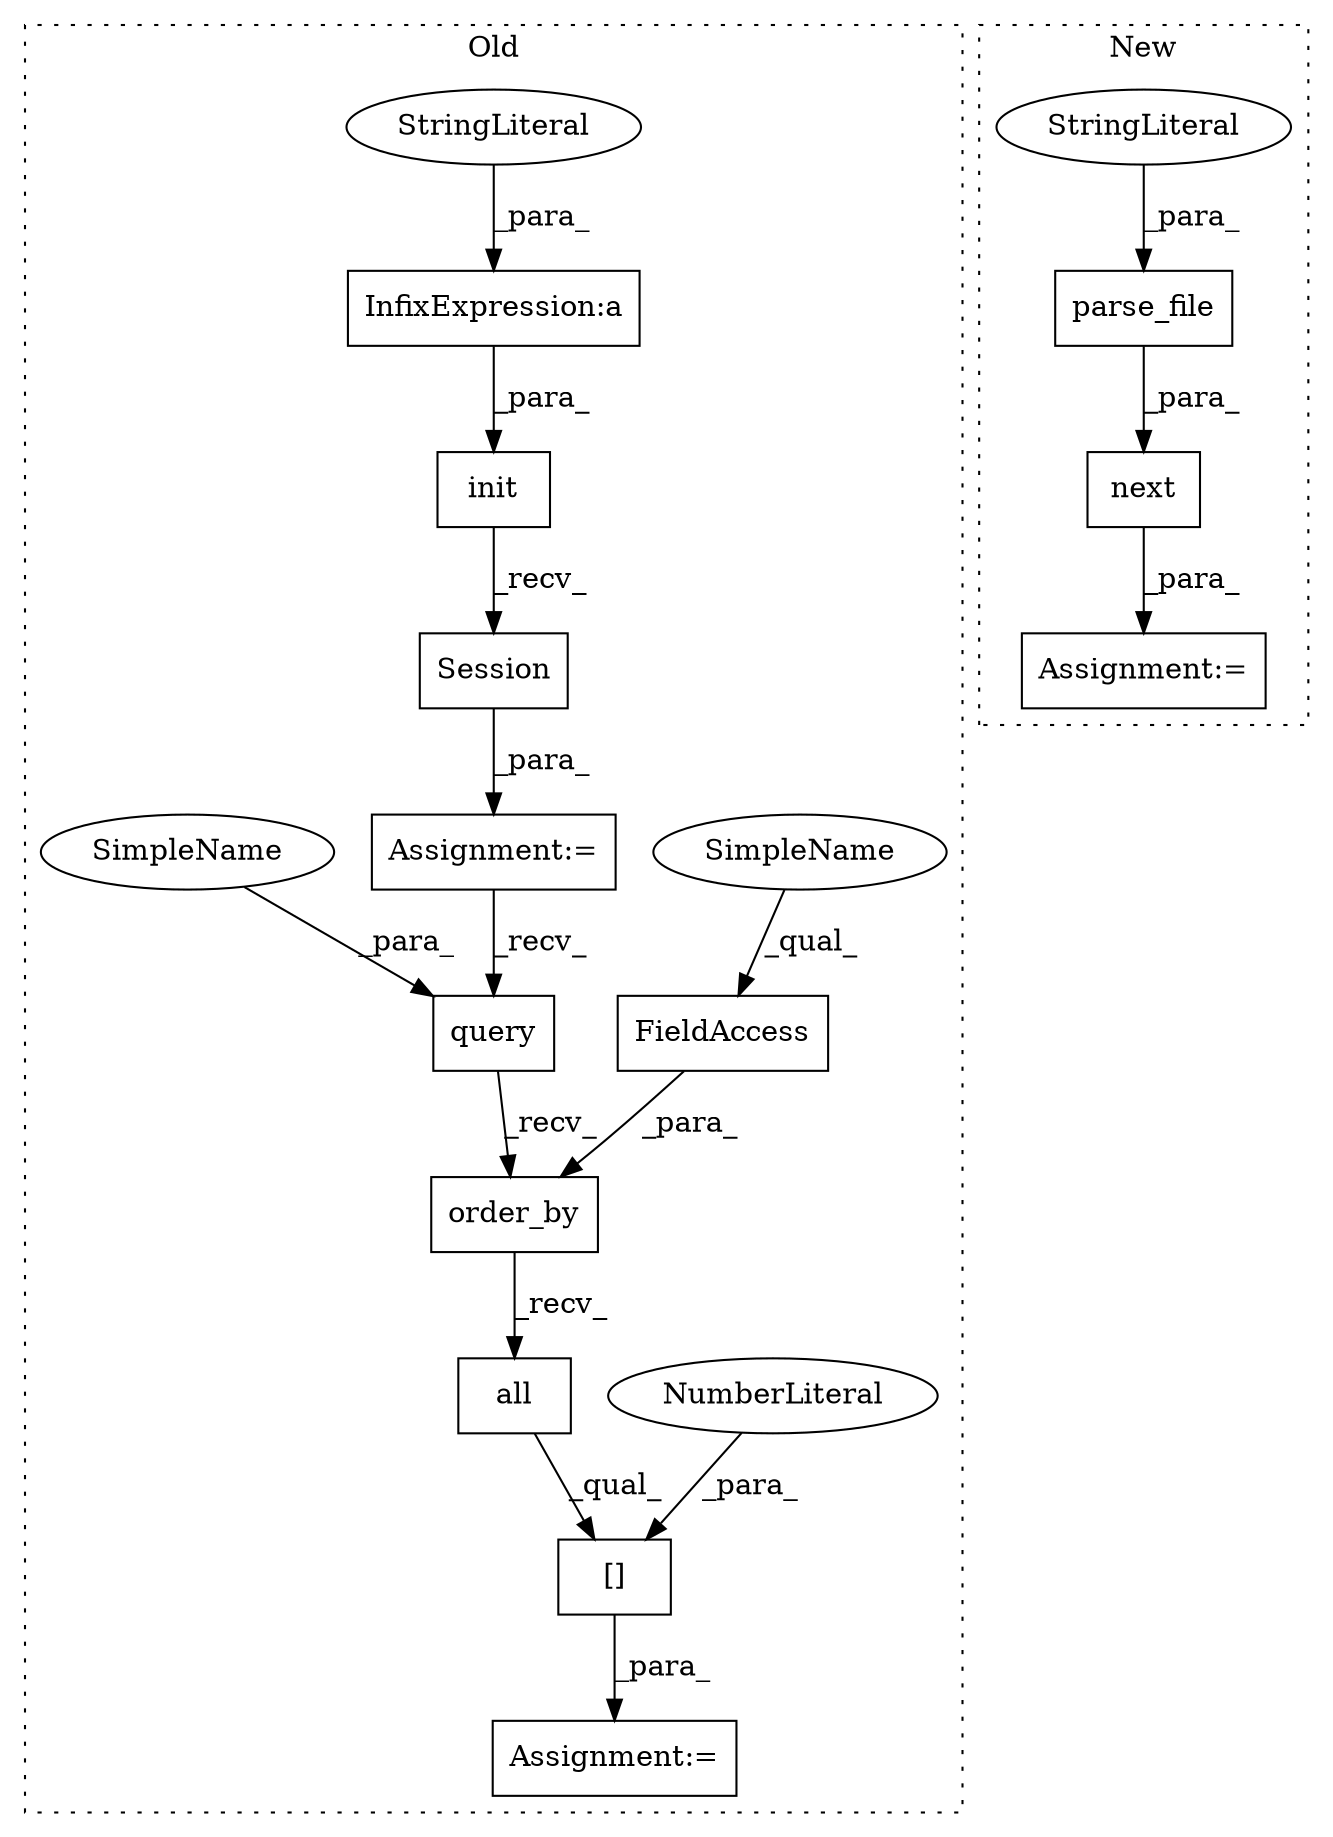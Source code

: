 digraph G {
subgraph cluster0 {
1 [label="init" a="32" s="5872,5917" l="5,1" shape="box"];
4 [label="InfixExpression:a" a="27" s="5905" l="3" shape="box"];
7 [label="Assignment:=" a="7" s="6220" l="1" shape="box"];
8 [label="StringLiteral" a="45" s="5877" l="28" shape="ellipse"];
9 [label="Session" a="32" s="5919" l="9" shape="box"];
10 [label="all" a="32" s="6269" l="5" shape="box"];
11 [label="[]" a="2" s="6221,6276" l="54,1" shape="box"];
12 [label="NumberLiteral" a="34" s="6275" l="1" shape="ellipse"];
13 [label="query" a="32" s="6229,6243" l="6,1" shape="box"];
14 [label="order_by" a="32" s="6245,6267" l="9,1" shape="box"];
15 [label="FieldAccess" a="22" s="6254" l="13" shape="box"];
16 [label="Assignment:=" a="7" s="5866" l="1" shape="box"];
17 [label="SimpleName" a="42" s="6254" l="8" shape="ellipse"];
18 [label="SimpleName" a="42" s="6235" l="8" shape="ellipse"];
label = "Old";
style="dotted";
}
subgraph cluster1 {
2 [label="parse_file" a="32" s="6320,6350" l="11,1" shape="box"];
3 [label="next" a="32" s="6302,6351" l="5,1" shape="box"];
5 [label="StringLiteral" a="45" s="6341" l="9" shape="ellipse"];
6 [label="Assignment:=" a="7" s="6300" l="2" shape="box"];
label = "New";
style="dotted";
}
1 -> 9 [label="_recv_"];
2 -> 3 [label="_para_"];
3 -> 6 [label="_para_"];
4 -> 1 [label="_para_"];
5 -> 2 [label="_para_"];
8 -> 4 [label="_para_"];
9 -> 16 [label="_para_"];
10 -> 11 [label="_qual_"];
11 -> 7 [label="_para_"];
12 -> 11 [label="_para_"];
13 -> 14 [label="_recv_"];
14 -> 10 [label="_recv_"];
15 -> 14 [label="_para_"];
16 -> 13 [label="_recv_"];
17 -> 15 [label="_qual_"];
18 -> 13 [label="_para_"];
}